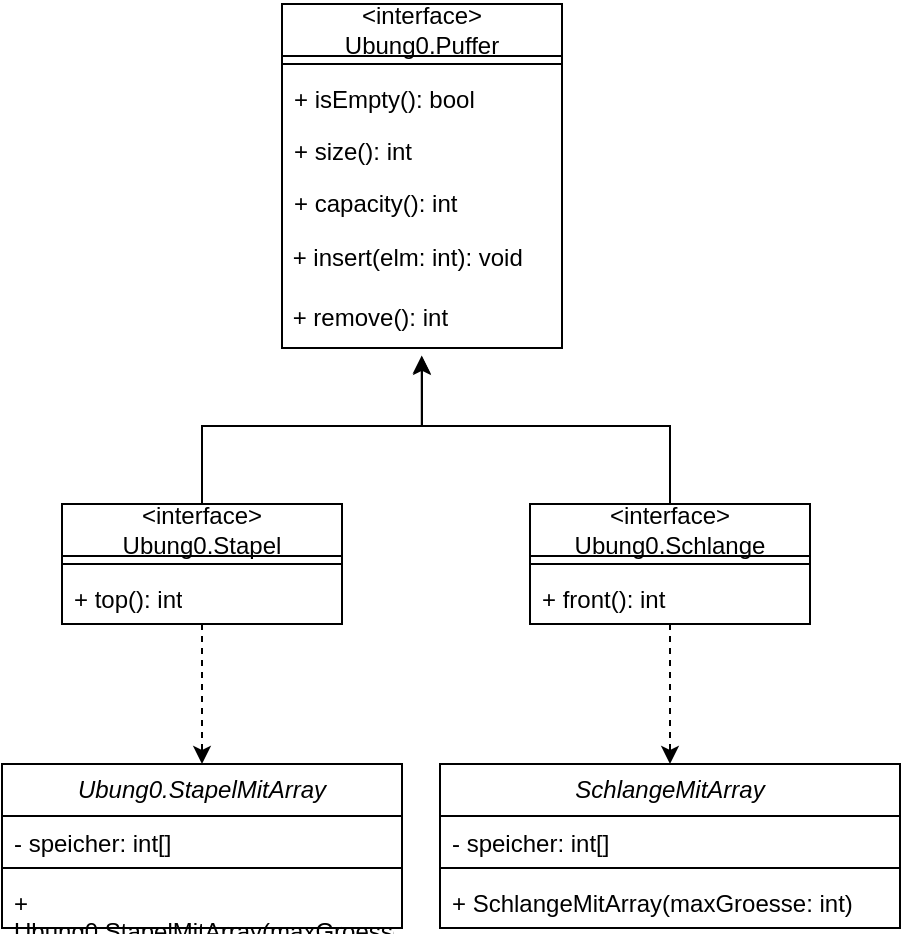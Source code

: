 <mxfile version="21.1.1" type="device">
  <diagram id="C5RBs43oDa-KdzZeNtuy" name="Page-1">
    <mxGraphModel dx="989" dy="536" grid="1" gridSize="10" guides="1" tooltips="1" connect="1" arrows="1" fold="1" page="1" pageScale="1" pageWidth="827" pageHeight="1169" math="0" shadow="0">
      <root>
        <mxCell id="WIyWlLk6GJQsqaUBKTNV-0" />
        <mxCell id="WIyWlLk6GJQsqaUBKTNV-1" parent="WIyWlLk6GJQsqaUBKTNV-0" />
        <mxCell id="X5jkI3r3FwCdlGRwAqA--0" value="&lt;span style=&quot;font-style: italic;&quot;&gt;SchlangeMitArray&lt;/span&gt;" style="swimlane;fontStyle=0;childLayout=stackLayout;horizontal=1;startSize=26;fillColor=none;horizontalStack=0;resizeParent=1;resizeParentMax=0;resizeLast=0;collapsible=1;marginBottom=0;whiteSpace=wrap;html=1;" vertex="1" parent="WIyWlLk6GJQsqaUBKTNV-1">
          <mxGeometry x="229" y="390" width="230" height="82" as="geometry" />
        </mxCell>
        <mxCell id="X5jkI3r3FwCdlGRwAqA--1" value="- speicher: int[]" style="text;strokeColor=none;fillColor=none;align=left;verticalAlign=top;spacingLeft=4;spacingRight=4;overflow=hidden;rotatable=0;points=[[0,0.5],[1,0.5]];portConstraint=eastwest;whiteSpace=wrap;html=1;" vertex="1" parent="X5jkI3r3FwCdlGRwAqA--0">
          <mxGeometry y="26" width="230" height="22" as="geometry" />
        </mxCell>
        <mxCell id="X5jkI3r3FwCdlGRwAqA--30" value="" style="line;strokeWidth=1;fillColor=none;align=left;verticalAlign=middle;spacingTop=-1;spacingLeft=3;spacingRight=3;rotatable=0;labelPosition=right;points=[];portConstraint=eastwest;strokeColor=inherit;" vertex="1" parent="X5jkI3r3FwCdlGRwAqA--0">
          <mxGeometry y="48" width="230" height="8" as="geometry" />
        </mxCell>
        <mxCell id="X5jkI3r3FwCdlGRwAqA--31" value="+&amp;nbsp;SchlangeMitArray(maxGroesse: int)" style="text;strokeColor=none;fillColor=none;align=left;verticalAlign=top;spacingLeft=4;spacingRight=4;overflow=hidden;rotatable=0;points=[[0,0.5],[1,0.5]];portConstraint=eastwest;whiteSpace=wrap;html=1;" vertex="1" parent="X5jkI3r3FwCdlGRwAqA--0">
          <mxGeometry y="56" width="230" height="26" as="geometry" />
        </mxCell>
        <mxCell id="X5jkI3r3FwCdlGRwAqA--4" value="&lt;span style=&quot;font-style: italic;&quot;&gt;Ubung0.StapelMitArray&lt;/span&gt;" style="swimlane;fontStyle=0;childLayout=stackLayout;horizontal=1;startSize=26;fillColor=none;horizontalStack=0;resizeParent=1;resizeParentMax=0;resizeLast=0;collapsible=1;marginBottom=0;whiteSpace=wrap;html=1;" vertex="1" parent="WIyWlLk6GJQsqaUBKTNV-1">
          <mxGeometry x="10" y="390" width="200" height="82" as="geometry" />
        </mxCell>
        <mxCell id="X5jkI3r3FwCdlGRwAqA--5" value="- speicher: int[]" style="text;strokeColor=none;fillColor=none;align=left;verticalAlign=top;spacingLeft=4;spacingRight=4;overflow=hidden;rotatable=0;points=[[0,0.5],[1,0.5]];portConstraint=eastwest;whiteSpace=wrap;html=1;" vertex="1" parent="X5jkI3r3FwCdlGRwAqA--4">
          <mxGeometry y="26" width="200" height="22" as="geometry" />
        </mxCell>
        <mxCell id="X5jkI3r3FwCdlGRwAqA--25" value="" style="line;strokeWidth=1;fillColor=none;align=left;verticalAlign=middle;spacingTop=-1;spacingLeft=3;spacingRight=3;rotatable=0;labelPosition=right;points=[];portConstraint=eastwest;strokeColor=inherit;" vertex="1" parent="X5jkI3r3FwCdlGRwAqA--4">
          <mxGeometry y="48" width="200" height="8" as="geometry" />
        </mxCell>
        <mxCell id="X5jkI3r3FwCdlGRwAqA--6" value="+ Ubung0.StapelMitArray(maxGroesse: int)" style="text;strokeColor=none;fillColor=none;align=left;verticalAlign=top;spacingLeft=4;spacingRight=4;overflow=hidden;rotatable=0;points=[[0,0.5],[1,0.5]];portConstraint=eastwest;whiteSpace=wrap;html=1;" vertex="1" parent="X5jkI3r3FwCdlGRwAqA--4">
          <mxGeometry y="56" width="200" height="26" as="geometry" />
        </mxCell>
        <mxCell id="X5jkI3r3FwCdlGRwAqA--8" value="&amp;lt;interface&amp;gt;&lt;br&gt;Ubung0.Puffer" style="swimlane;fontStyle=0;childLayout=stackLayout;horizontal=1;startSize=26;fillColor=none;horizontalStack=0;resizeParent=1;resizeParentMax=0;resizeLast=0;collapsible=1;marginBottom=0;whiteSpace=wrap;html=1;" vertex="1" parent="WIyWlLk6GJQsqaUBKTNV-1">
          <mxGeometry x="150" y="10" width="140" height="172" as="geometry" />
        </mxCell>
        <mxCell id="X5jkI3r3FwCdlGRwAqA--26" value="" style="line;strokeWidth=1;fillColor=none;align=left;verticalAlign=middle;spacingTop=-1;spacingLeft=3;spacingRight=3;rotatable=0;labelPosition=right;points=[];portConstraint=eastwest;strokeColor=inherit;" vertex="1" parent="X5jkI3r3FwCdlGRwAqA--8">
          <mxGeometry y="26" width="140" height="8" as="geometry" />
        </mxCell>
        <mxCell id="X5jkI3r3FwCdlGRwAqA--9" value="+ isEmpty(): bool" style="text;strokeColor=none;fillColor=none;align=left;verticalAlign=top;spacingLeft=4;spacingRight=4;overflow=hidden;rotatable=0;points=[[0,0.5],[1,0.5]];portConstraint=eastwest;whiteSpace=wrap;html=1;" vertex="1" parent="X5jkI3r3FwCdlGRwAqA--8">
          <mxGeometry y="34" width="140" height="26" as="geometry" />
        </mxCell>
        <mxCell id="X5jkI3r3FwCdlGRwAqA--10" value="+ size(): int" style="text;strokeColor=none;fillColor=none;align=left;verticalAlign=top;spacingLeft=4;spacingRight=4;overflow=hidden;rotatable=0;points=[[0,0.5],[1,0.5]];portConstraint=eastwest;whiteSpace=wrap;html=1;" vertex="1" parent="X5jkI3r3FwCdlGRwAqA--8">
          <mxGeometry y="60" width="140" height="26" as="geometry" />
        </mxCell>
        <mxCell id="X5jkI3r3FwCdlGRwAqA--11" value="+ capacity(): int" style="text;strokeColor=none;fillColor=none;align=left;verticalAlign=top;spacingLeft=4;spacingRight=4;overflow=hidden;rotatable=0;points=[[0,0.5],[1,0.5]];portConstraint=eastwest;whiteSpace=wrap;html=1;" vertex="1" parent="X5jkI3r3FwCdlGRwAqA--8">
          <mxGeometry y="86" width="140" height="26" as="geometry" />
        </mxCell>
        <mxCell id="X5jkI3r3FwCdlGRwAqA--12" value="&amp;nbsp;+ insert(elm: int): void" style="text;html=1;align=left;verticalAlign=middle;resizable=0;points=[];autosize=1;strokeColor=none;fillColor=none;" vertex="1" parent="X5jkI3r3FwCdlGRwAqA--8">
          <mxGeometry y="112" width="140" height="30" as="geometry" />
        </mxCell>
        <mxCell id="X5jkI3r3FwCdlGRwAqA--13" value="&amp;nbsp;+ remove(): int" style="text;html=1;align=left;verticalAlign=middle;resizable=0;points=[];autosize=1;strokeColor=none;fillColor=none;" vertex="1" parent="X5jkI3r3FwCdlGRwAqA--8">
          <mxGeometry y="142" width="140" height="30" as="geometry" />
        </mxCell>
        <mxCell id="X5jkI3r3FwCdlGRwAqA--19" style="edgeStyle=orthogonalEdgeStyle;rounded=0;orthogonalLoop=1;jettySize=auto;html=1;entryX=0.499;entryY=1.124;entryDx=0;entryDy=0;entryPerimeter=0;" edge="1" parent="WIyWlLk6GJQsqaUBKTNV-1" source="X5jkI3r3FwCdlGRwAqA--14" target="X5jkI3r3FwCdlGRwAqA--13">
          <mxGeometry relative="1" as="geometry" />
        </mxCell>
        <mxCell id="X5jkI3r3FwCdlGRwAqA--23" style="edgeStyle=orthogonalEdgeStyle;rounded=0;orthogonalLoop=1;jettySize=auto;html=1;entryX=0.5;entryY=0;entryDx=0;entryDy=0;dashed=1;" edge="1" parent="WIyWlLk6GJQsqaUBKTNV-1" source="X5jkI3r3FwCdlGRwAqA--14" target="X5jkI3r3FwCdlGRwAqA--4">
          <mxGeometry relative="1" as="geometry" />
        </mxCell>
        <mxCell id="X5jkI3r3FwCdlGRwAqA--14" value="&amp;lt;interface&amp;gt;&lt;br&gt;Ubung0.Stapel" style="swimlane;fontStyle=0;childLayout=stackLayout;horizontal=1;startSize=26;fillColor=none;horizontalStack=0;resizeParent=1;resizeParentMax=0;resizeLast=0;collapsible=1;marginBottom=0;whiteSpace=wrap;html=1;" vertex="1" parent="WIyWlLk6GJQsqaUBKTNV-1">
          <mxGeometry x="40" y="260" width="140" height="60" as="geometry" />
        </mxCell>
        <mxCell id="X5jkI3r3FwCdlGRwAqA--27" value="" style="line;strokeWidth=1;fillColor=none;align=left;verticalAlign=middle;spacingTop=-1;spacingLeft=3;spacingRight=3;rotatable=0;labelPosition=right;points=[];portConstraint=eastwest;strokeColor=inherit;" vertex="1" parent="X5jkI3r3FwCdlGRwAqA--14">
          <mxGeometry y="26" width="140" height="8" as="geometry" />
        </mxCell>
        <mxCell id="X5jkI3r3FwCdlGRwAqA--15" value="+ top(): int" style="text;strokeColor=none;fillColor=none;align=left;verticalAlign=top;spacingLeft=4;spacingRight=4;overflow=hidden;rotatable=0;points=[[0,0.5],[1,0.5]];portConstraint=eastwest;whiteSpace=wrap;html=1;" vertex="1" parent="X5jkI3r3FwCdlGRwAqA--14">
          <mxGeometry y="34" width="140" height="26" as="geometry" />
        </mxCell>
        <mxCell id="X5jkI3r3FwCdlGRwAqA--22" style="edgeStyle=orthogonalEdgeStyle;rounded=0;orthogonalLoop=1;jettySize=auto;html=1;entryX=0.5;entryY=1.147;entryDx=0;entryDy=0;entryPerimeter=0;" edge="1" parent="WIyWlLk6GJQsqaUBKTNV-1" source="X5jkI3r3FwCdlGRwAqA--20" target="X5jkI3r3FwCdlGRwAqA--13">
          <mxGeometry relative="1" as="geometry" />
        </mxCell>
        <mxCell id="X5jkI3r3FwCdlGRwAqA--24" style="edgeStyle=orthogonalEdgeStyle;rounded=0;orthogonalLoop=1;jettySize=auto;html=1;entryX=0.5;entryY=0;entryDx=0;entryDy=0;dashed=1;" edge="1" parent="WIyWlLk6GJQsqaUBKTNV-1" source="X5jkI3r3FwCdlGRwAqA--20" target="X5jkI3r3FwCdlGRwAqA--0">
          <mxGeometry relative="1" as="geometry" />
        </mxCell>
        <mxCell id="X5jkI3r3FwCdlGRwAqA--20" value="&amp;lt;interface&amp;gt;&lt;br&gt;Ubung0.Schlange" style="swimlane;fontStyle=0;childLayout=stackLayout;horizontal=1;startSize=26;fillColor=none;horizontalStack=0;resizeParent=1;resizeParentMax=0;resizeLast=0;collapsible=1;marginBottom=0;whiteSpace=wrap;html=1;" vertex="1" parent="WIyWlLk6GJQsqaUBKTNV-1">
          <mxGeometry x="274" y="260" width="140" height="60" as="geometry" />
        </mxCell>
        <mxCell id="X5jkI3r3FwCdlGRwAqA--28" value="" style="line;strokeWidth=1;fillColor=none;align=left;verticalAlign=middle;spacingTop=-1;spacingLeft=3;spacingRight=3;rotatable=0;labelPosition=right;points=[];portConstraint=eastwest;strokeColor=inherit;" vertex="1" parent="X5jkI3r3FwCdlGRwAqA--20">
          <mxGeometry y="26" width="140" height="8" as="geometry" />
        </mxCell>
        <mxCell id="X5jkI3r3FwCdlGRwAqA--21" value="+ front(): int" style="text;strokeColor=none;fillColor=none;align=left;verticalAlign=top;spacingLeft=4;spacingRight=4;overflow=hidden;rotatable=0;points=[[0,0.5],[1,0.5]];portConstraint=eastwest;whiteSpace=wrap;html=1;" vertex="1" parent="X5jkI3r3FwCdlGRwAqA--20">
          <mxGeometry y="34" width="140" height="26" as="geometry" />
        </mxCell>
      </root>
    </mxGraphModel>
  </diagram>
</mxfile>
